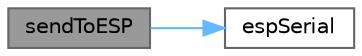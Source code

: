 digraph "sendToESP"
{
 // INTERACTIVE_SVG=YES
 // LATEX_PDF_SIZE
  bgcolor="transparent";
  edge [fontname=Helvetica,fontsize=10,labelfontname=Helvetica,labelfontsize=10];
  node [fontname=Helvetica,fontsize=10,shape=box,height=0.2,width=0.4];
  rankdir="LR";
  Node1 [id="Node000001",label="sendToESP",height=0.2,width=0.4,color="gray40", fillcolor="grey60", style="filled", fontcolor="black",tooltip="Sends a message to the ESP-01 module via SoftwareSerial."];
  Node1 -> Node2 [id="edge1_Node000001_Node000002",color="steelblue1",style="solid",tooltip=" "];
  Node2 [id="Node000002",label="espSerial",height=0.2,width=0.4,color="grey40", fillcolor="white", style="filled",URL="$d8/dbc/Sustav-pametne-police-u-du-anu-cijena-vaga-_8ino.html#ad1c30d5ee545853be8353318a2a97964",tooltip="Software serial communication with ESP-01 (RX = 18, TX = 19)"];
}
